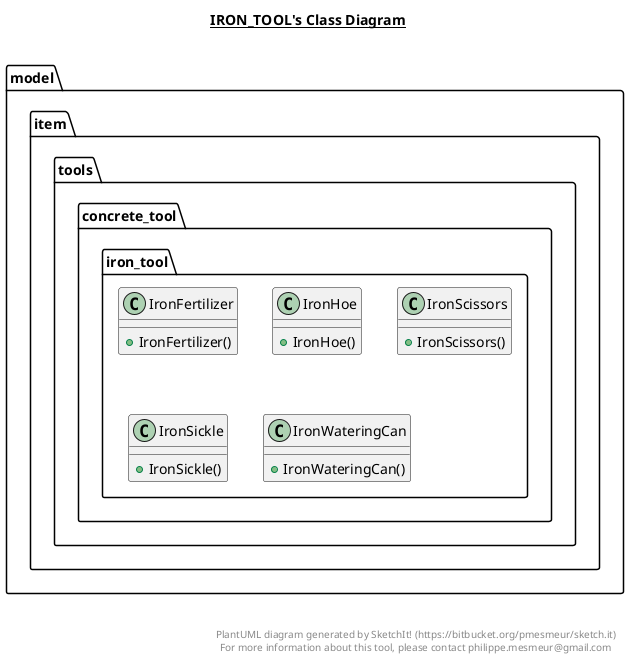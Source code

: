 @startuml

title __IRON_TOOL's Class Diagram__\n

  namespace model {
    namespace item {
      namespace tools {
        namespace concrete_tool.iron_tool {
          class model.item.tools.concrete_tool.iron_tool.IronFertilizer {
              + IronFertilizer()
          }
        }
      }
    }
  }
  

  namespace model {
    namespace item {
      namespace tools {
        namespace concrete_tool.iron_tool {
          class model.item.tools.concrete_tool.iron_tool.IronHoe {
              + IronHoe()
          }
        }
      }
    }
  }
  

  namespace model {
    namespace item {
      namespace tools {
        namespace concrete_tool.iron_tool {
          class model.item.tools.concrete_tool.iron_tool.IronScissors {
              + IronScissors()
          }
        }
      }
    }
  }
  

  namespace model {
    namespace item {
      namespace tools {
        namespace concrete_tool.iron_tool {
          class model.item.tools.concrete_tool.iron_tool.IronSickle {
              + IronSickle()
          }
        }
      }
    }
  }
  

  namespace model {
    namespace item {
      namespace tools {
        namespace concrete_tool.iron_tool {
          class model.item.tools.concrete_tool.iron_tool.IronWateringCan {
              + IronWateringCan()
          }
        }
      }
    }
  }
  



right footer


PlantUML diagram generated by SketchIt! (https://bitbucket.org/pmesmeur/sketch.it)
For more information about this tool, please contact philippe.mesmeur@gmail.com
endfooter

@enduml
